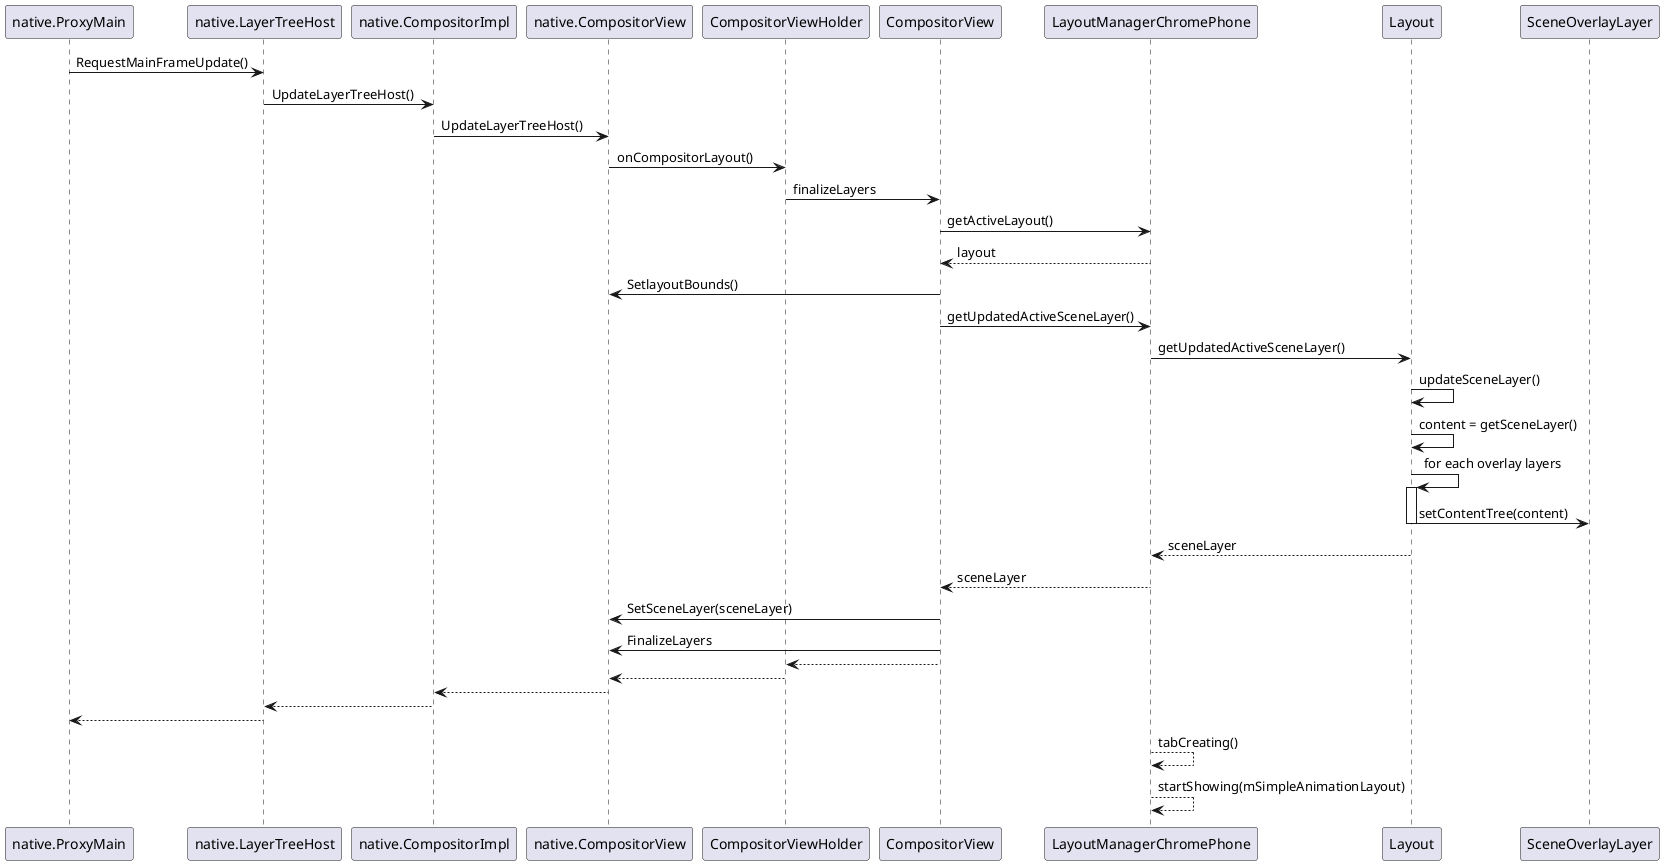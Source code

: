 <details>
<summary>Sequence diagram for ProxyMain.RequestMainFrameUpdate()</summary>
seq_diagram_ProxyMain_RequestMainFrameUpdate
@startuml

native.ProxyMain -> native.LayerTreeHost : RequestMainFrameUpdate()
native.LayerTreeHost -> native.CompositorImpl : UpdateLayerTreeHost()
native.CompositorImpl -> native.CompositorView : UpdateLayerTreeHost()
native.CompositorView -> CompositorViewHolder : onCompositorLayout()
CompositorViewHolder -> CompositorView : finalizeLayers
CompositorView -> LayoutManagerChromePhone : getActiveLayout()
CompositorView <-- LayoutManagerChromePhone : layout
CompositorView -> native.CompositorView : SetlayoutBounds()
CompositorView -> LayoutManagerChromePhone : getUpdatedActiveSceneLayer()
LayoutManagerChromePhone -> Layout : getUpdatedActiveSceneLayer()
Layout -> Layout : updateSceneLayer()
Layout -> Layout : content = getSceneLayer()
Layout -> Layout : for each overlay layers
activate Layout
Layout -> SceneOverlayLayer : setContentTree(content)
deactivate Layout
LayoutManagerChromePhone <-- Layout : sceneLayer
CompositorView <-- LayoutManagerChromePhone : sceneLayer
CompositorView -> native.CompositorView : SetSceneLayer(sceneLayer)
CompositorView -> native.CompositorView : FinalizeLayers
CompositorViewHolder <-- CompositorView
native.CompositorView <-- CompositorViewHolder
native.CompositorImpl <-- native.CompositorView
native.LayerTreeHost <-- native.CompositorImpl
native.ProxyMain <-- native.LayerTreeHost

LayoutManagerChromePhone --> LayoutManagerChromePhone : tabCreating()
LayoutManagerChromePhone --> LayoutManagerChromePhone : startShowing(mSimpleAnimationLayout)

@enduml
seq_diagram_ProxyMain_RequestMainFrameUpdate
</details>
